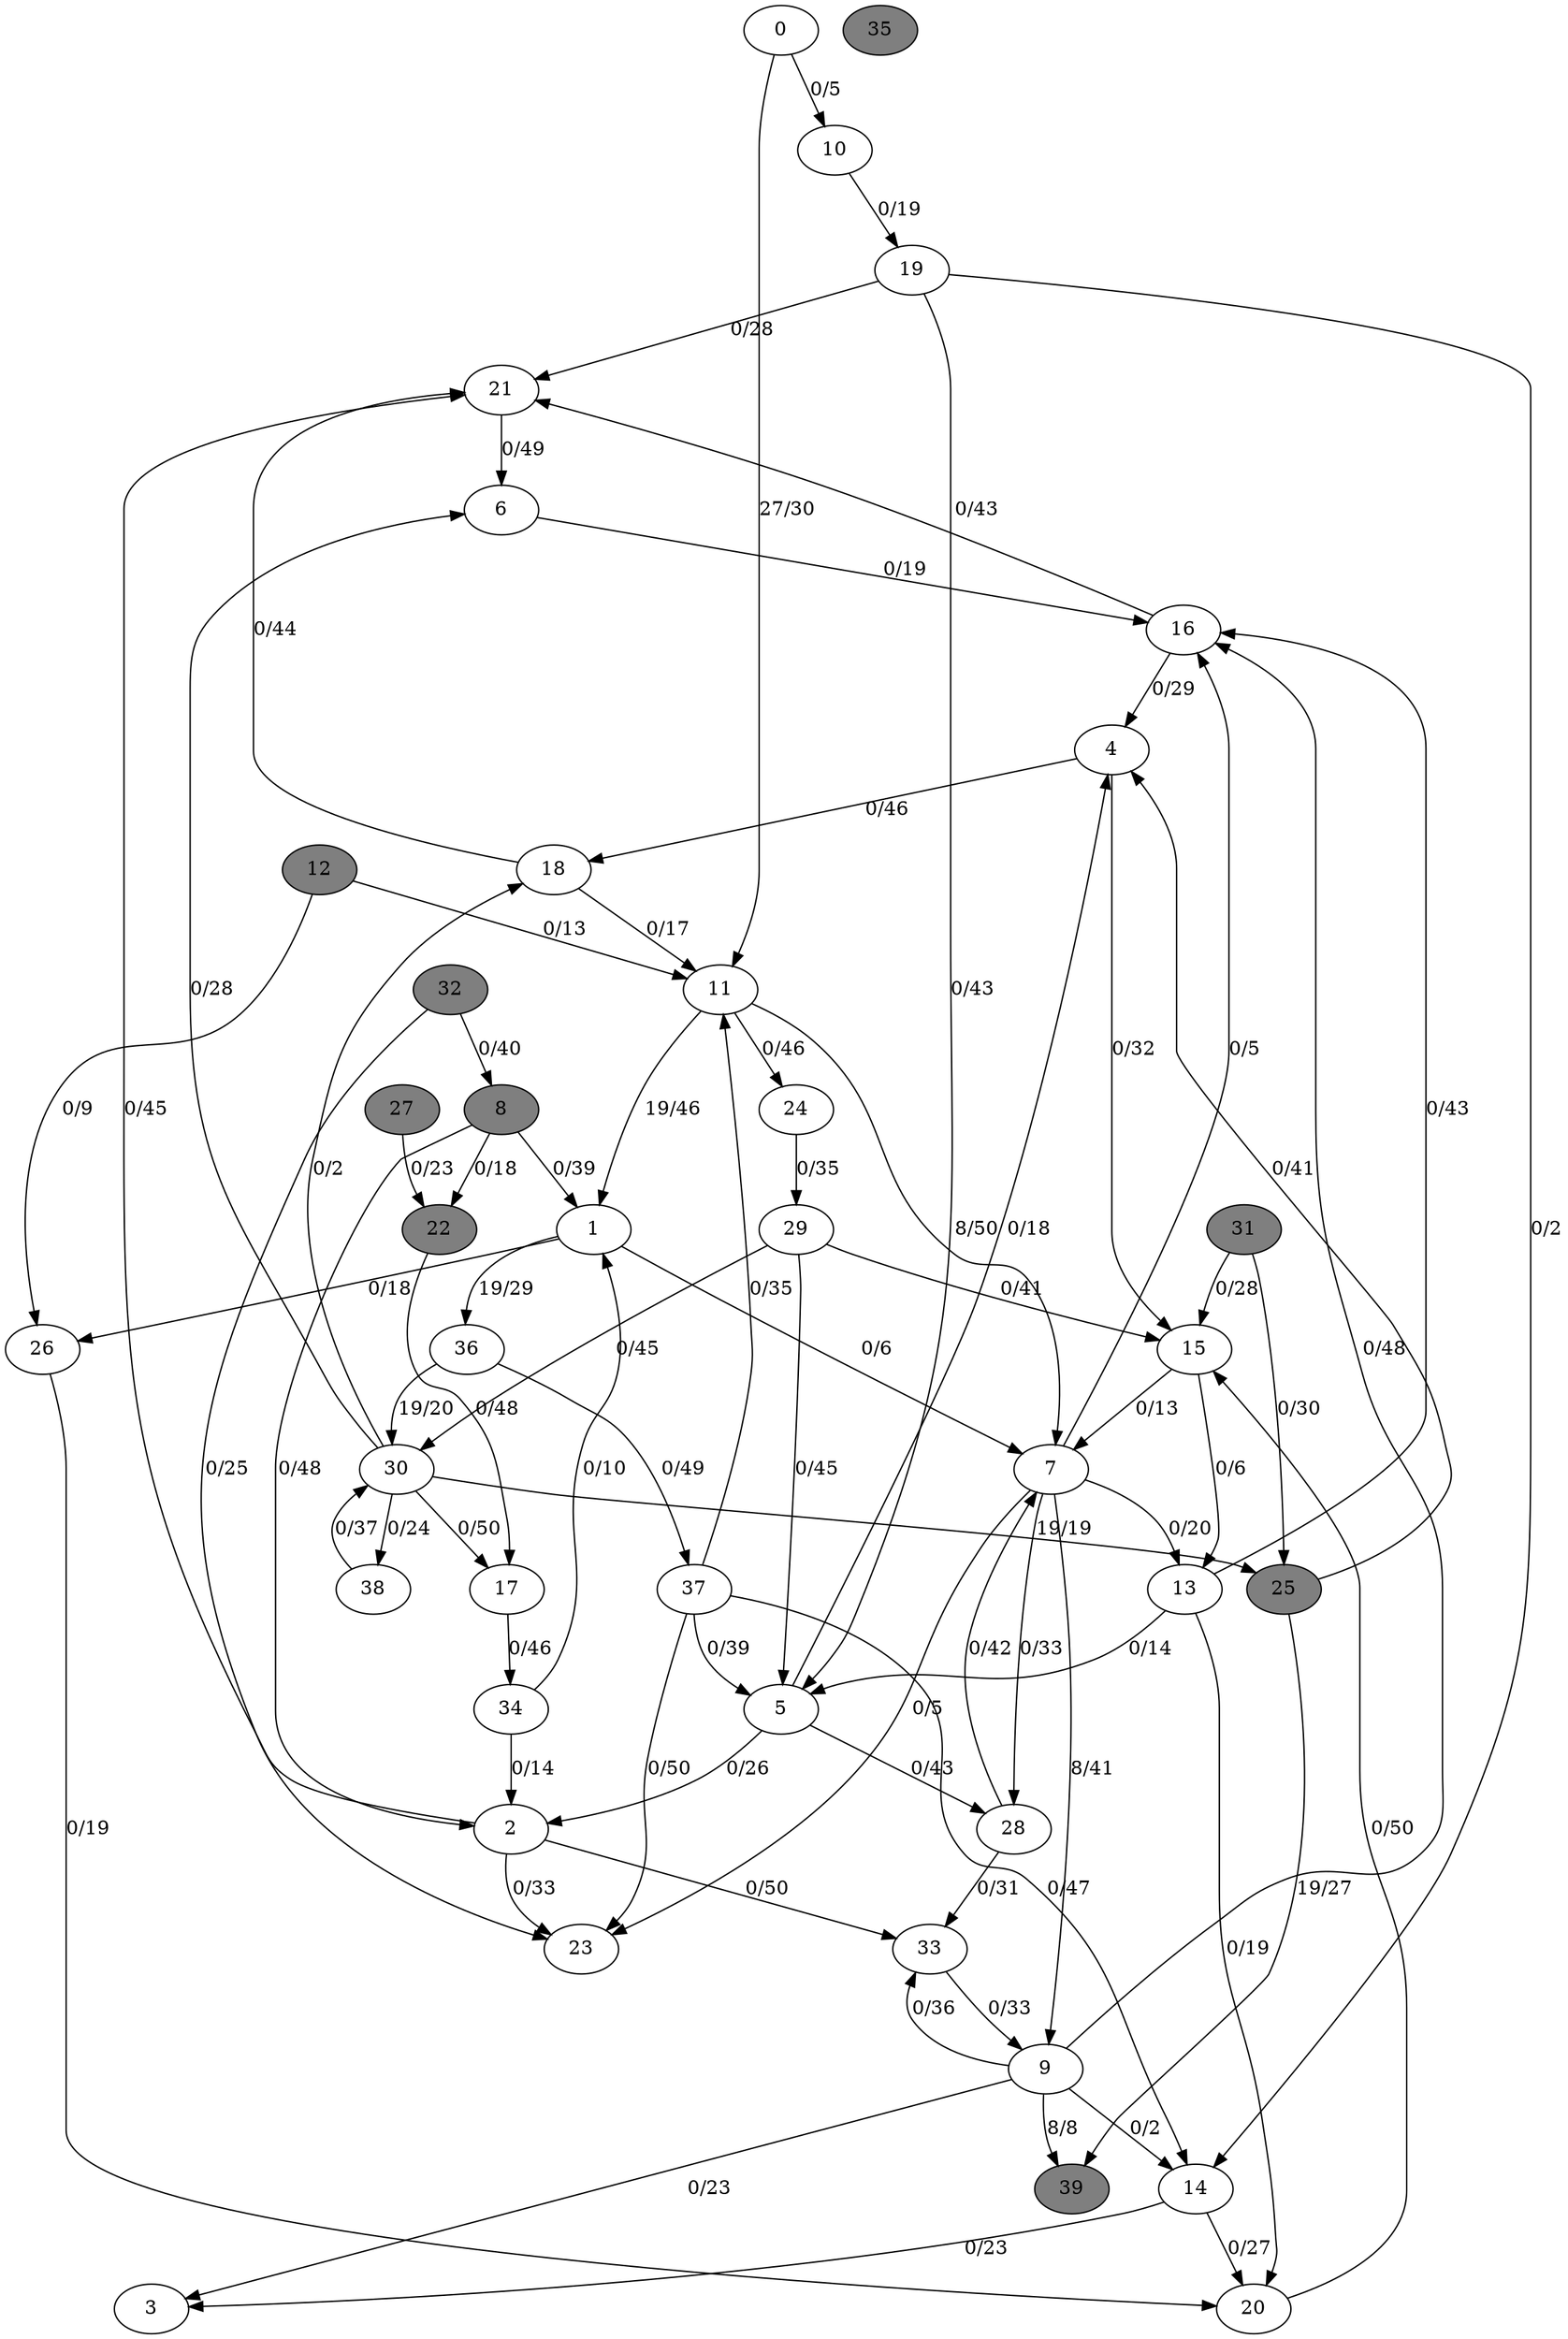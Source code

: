 digraph G {
	0[style=filled fillcolor=grey100];
	0->10[label ="0/5"] ;
	0->11[label ="27/30"] ;
	1[style=filled fillcolor=grey100];
	1->7[label ="0/6"] ;
	1->26[label ="0/18"] ;
	1->36[label ="19/29"] ;
	2[style=filled fillcolor=grey100];
	2->21[label ="0/45"] ;
	2->23[label ="0/33"] ;
	2->33[label ="0/50"] ;
	3[style=filled fillcolor=grey100];
	4[style=filled fillcolor=grey100];
	4->15[label ="0/32"] ;
	4->18[label ="0/46"] ;
	5[style=filled fillcolor=grey100];
	5->2[label ="0/26"] ;
	5->4[label ="0/18"] ;
	5->28[label ="0/43"] ;
	6[style=filled fillcolor=grey100];
	6->16[label ="0/19"] ;
	7[style=filled fillcolor=grey100];
	7->9[label ="8/41"] ;
	7->13[label ="0/20"] ;
	7->16[label ="0/5"] ;
	7->23[label ="0/5"] ;
	7->28[label ="0/33"] ;
	8[style=filled fillcolor=grey50];
	8->1[label ="0/39"] ;
	8->2[label ="0/48"] ;
	8->22[label ="0/18"] ;
	9[style=filled fillcolor=grey100];
	9->3[label ="0/23"] ;
	9->14[label ="0/2"] ;
	9->16[label ="0/48"] ;
	9->33[label ="0/36"] ;
	9->39[label ="8/8"] ;
	10[style=filled fillcolor=grey100];
	10->19[label ="0/19"] ;
	11[style=filled fillcolor=grey100];
	11->1[label ="19/46"] ;
	11->7[label ="8/50"] ;
	11->24[label ="0/46"] ;
	12[style=filled fillcolor=grey50];
	12->11[label ="0/13"] ;
	12->26[label ="0/9"] ;
	13[style=filled fillcolor=grey100];
	13->5[label ="0/14"] ;
	13->16[label ="0/43"] ;
	13->20[label ="0/19"] ;
	14[style=filled fillcolor=grey100];
	14->3[label ="0/23"] ;
	14->20[label ="0/27"] ;
	15[style=filled fillcolor=grey100];
	15->7[label ="0/13"] ;
	15->13[label ="0/6"] ;
	16[style=filled fillcolor=grey100];
	16->4[label ="0/29"] ;
	16->21[label ="0/43"] ;
	17[style=filled fillcolor=grey100];
	17->34[label ="0/46"] ;
	18[style=filled fillcolor=grey100];
	18->11[label ="0/17"] ;
	18->21[label ="0/44"] ;
	19[style=filled fillcolor=grey100];
	19->5[label ="0/43"] ;
	19->14[label ="0/2"] ;
	19->21[label ="0/28"] ;
	20[style=filled fillcolor=grey100];
	20->15[label ="0/50"] ;
	21[style=filled fillcolor=grey100];
	21->6[label ="0/49"] ;
	22[style=filled fillcolor=grey50];
	22->17[label ="0/48"] ;
	23[style=filled fillcolor=grey100];
	24[style=filled fillcolor=grey100];
	24->29[label ="0/35"] ;
	25[style=filled fillcolor=grey50];
	25->4[label ="0/41"] ;
	25->39[label ="19/27"] ;
	26[style=filled fillcolor=grey100];
	26->20[label ="0/19"] ;
	27[style=filled fillcolor=grey50];
	27->22[label ="0/23"] ;
	28[style=filled fillcolor=grey100];
	28->7[label ="0/42"] ;
	28->33[label ="0/31"] ;
	29[style=filled fillcolor=grey100];
	29->5[label ="0/45"] ;
	29->15[label ="0/41"] ;
	29->30[label ="0/45"] ;
	30[style=filled fillcolor=grey100];
	30->6[label ="0/28"] ;
	30->17[label ="0/50"] ;
	30->18[label ="0/2"] ;
	30->25[label ="19/19"] ;
	30->38[label ="0/24"] ;
	31[style=filled fillcolor=grey50];
	31->15[label ="0/28"] ;
	31->25[label ="0/30"] ;
	32[style=filled fillcolor=grey50];
	32->8[label ="0/40"] ;
	32->23[label ="0/25"] ;
	33[style=filled fillcolor=grey100];
	33->9[label ="0/33"] ;
	34[style=filled fillcolor=grey100];
	34->1[label ="0/10"] ;
	34->2[label ="0/14"] ;
	35[style=filled fillcolor=grey50];
	36[style=filled fillcolor=grey100];
	36->30[label ="19/20"] ;
	36->37[label ="0/49"] ;
	37[style=filled fillcolor=grey100];
	37->5[label ="0/39"] ;
	37->11[label ="0/35"] ;
	37->14[label ="0/47"] ;
	37->23[label ="0/50"] ;
	38[style=filled fillcolor=grey100];
	38->30[label ="0/37"] ;
	39[style=filled fillcolor=grey50];
}
